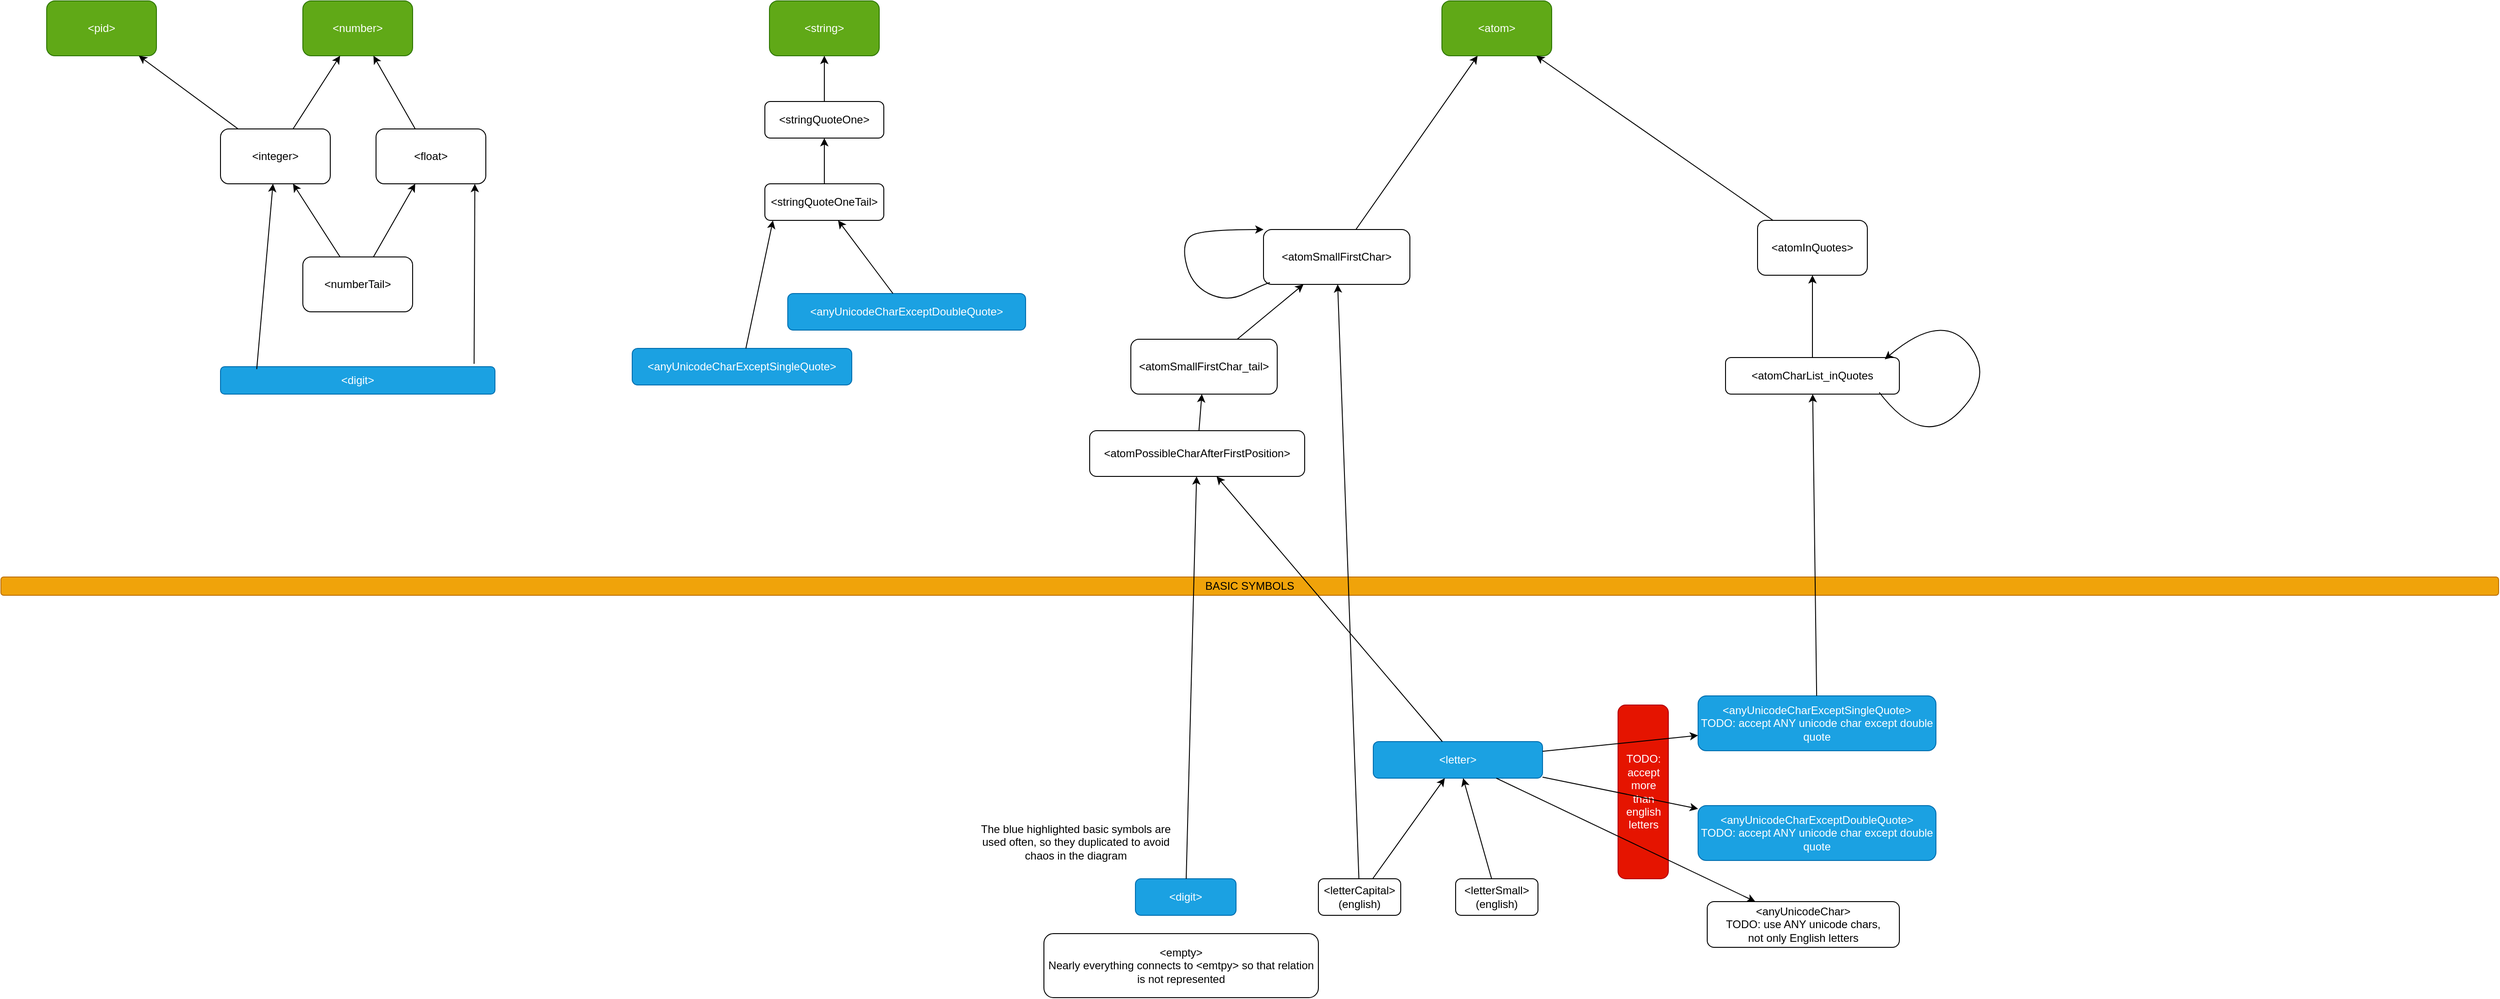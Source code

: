 <mxfile version="27.0.9">
  <diagram name="Page-1" id="gOBfrfqAxr7Yk2jaT-1e">
    <mxGraphModel dx="3917" dy="2564" grid="1" gridSize="10" guides="1" tooltips="1" connect="1" arrows="1" fold="1" page="1" pageScale="1" pageWidth="850" pageHeight="1100" math="0" shadow="0">
      <root>
        <mxCell id="0" />
        <mxCell id="1" parent="0" />
        <mxCell id="SGOabfZ179OGN8gNY-lS-15" value="TODO:&lt;br&gt;accept more than english letters" style="rounded=1;whiteSpace=wrap;html=1;fillColor=#e51400;fontColor=#ffffff;strokeColor=#B20000;" parent="1" vertex="1">
          <mxGeometry x="117.5" y="660" width="55" height="190" as="geometry" />
        </mxCell>
        <mxCell id="SGOabfZ179OGN8gNY-lS-1" value="&amp;lt;empty&amp;gt;&lt;div&gt;Nearly everything connects to &amp;lt;emtpy&amp;gt; so that relation is not represented&lt;/div&gt;" style="rounded=1;whiteSpace=wrap;html=1;" parent="1" vertex="1">
          <mxGeometry x="-510" y="910" width="300" height="70" as="geometry" />
        </mxCell>
        <mxCell id="SGOabfZ179OGN8gNY-lS-2" value="BASIC SYMBOLS" style="rounded=1;whiteSpace=wrap;html=1;fillColor=#f0a30a;fontColor=#000000;strokeColor=#BD7000;" parent="1" vertex="1">
          <mxGeometry x="-1650" y="520" width="2730" height="20" as="geometry" />
        </mxCell>
        <mxCell id="SGOabfZ179OGN8gNY-lS-3" value="&amp;lt;digit&amp;gt;" style="rounded=1;whiteSpace=wrap;html=1;fillColor=#1ba1e2;fontColor=#ffffff;strokeColor=#006EAF;" parent="1" vertex="1">
          <mxGeometry x="-410" y="850" width="110" height="40" as="geometry" />
        </mxCell>
        <mxCell id="SGOabfZ179OGN8gNY-lS-4" value="&amp;lt;letter&amp;gt;" style="rounded=1;whiteSpace=wrap;html=1;fillColor=#1ba1e2;fontColor=#ffffff;strokeColor=#006EAF;" parent="1" vertex="1">
          <mxGeometry x="-150" y="700" width="185" height="40" as="geometry" />
        </mxCell>
        <mxCell id="SGOabfZ179OGN8gNY-lS-6" value="&amp;lt;letterCapital&amp;gt;&lt;div&gt;(english)&lt;/div&gt;" style="rounded=1;whiteSpace=wrap;html=1;" parent="1" vertex="1">
          <mxGeometry x="-210" y="850" width="90" height="40" as="geometry" />
        </mxCell>
        <mxCell id="SGOabfZ179OGN8gNY-lS-7" value="&amp;lt;letterSmall&amp;gt;&lt;div&gt;(english)&lt;/div&gt;" style="rounded=1;whiteSpace=wrap;html=1;" parent="1" vertex="1">
          <mxGeometry x="-60" y="850" width="90" height="40" as="geometry" />
        </mxCell>
        <mxCell id="SGOabfZ179OGN8gNY-lS-8" value="" style="endArrow=classic;html=1;rounded=0;" parent="1" source="SGOabfZ179OGN8gNY-lS-6" target="SGOabfZ179OGN8gNY-lS-4" edge="1">
          <mxGeometry width="50" height="50" relative="1" as="geometry">
            <mxPoint x="-315" y="1140" as="sourcePoint" />
            <mxPoint x="-265" y="1090" as="targetPoint" />
          </mxGeometry>
        </mxCell>
        <mxCell id="SGOabfZ179OGN8gNY-lS-9" value="" style="endArrow=classic;html=1;rounded=0;" parent="1" source="SGOabfZ179OGN8gNY-lS-7" target="SGOabfZ179OGN8gNY-lS-4" edge="1">
          <mxGeometry width="50" height="50" relative="1" as="geometry">
            <mxPoint x="215" y="1060" as="sourcePoint" />
            <mxPoint x="259" y="990" as="targetPoint" />
          </mxGeometry>
        </mxCell>
        <mxCell id="SGOabfZ179OGN8gNY-lS-11" value="&amp;lt;anyUnicodeChar&amp;gt;&lt;div&gt;TODO: use ANY unicode chars,&lt;/div&gt;&lt;div&gt;not only English letters&lt;/div&gt;" style="rounded=1;whiteSpace=wrap;html=1;" parent="1" vertex="1">
          <mxGeometry x="215" y="875" width="210" height="50" as="geometry" />
        </mxCell>
        <mxCell id="SGOabfZ179OGN8gNY-lS-12" value="" style="endArrow=classic;html=1;rounded=0;" parent="1" source="SGOabfZ179OGN8gNY-lS-4" target="SGOabfZ179OGN8gNY-lS-11" edge="1">
          <mxGeometry width="50" height="50" relative="1" as="geometry">
            <mxPoint x="305" y="930" as="sourcePoint" />
            <mxPoint x="355" y="880" as="targetPoint" />
          </mxGeometry>
        </mxCell>
        <mxCell id="SGOabfZ179OGN8gNY-lS-13" value="&amp;lt;anyUnicodeCharExceptDoubleQuote&amp;gt;&lt;div&gt;TODO: accept ANY unicode char except double quote&lt;/div&gt;" style="rounded=1;whiteSpace=wrap;html=1;fillColor=#1ba1e2;fontColor=#ffffff;strokeColor=#006EAF;" parent="1" vertex="1">
          <mxGeometry x="205" y="770" width="260" height="60" as="geometry" />
        </mxCell>
        <mxCell id="SGOabfZ179OGN8gNY-lS-14" value="" style="endArrow=classic;html=1;rounded=0;" parent="1" source="SGOabfZ179OGN8gNY-lS-4" target="SGOabfZ179OGN8gNY-lS-13" edge="1">
          <mxGeometry width="50" height="50" relative="1" as="geometry">
            <mxPoint x="-95" y="890" as="sourcePoint" />
            <mxPoint x="-45" y="840" as="targetPoint" />
          </mxGeometry>
        </mxCell>
        <mxCell id="SGOabfZ179OGN8gNY-lS-16" value="&amp;lt;anyUnicodeCharExceptSingleQuote&amp;gt;&lt;div&gt;TODO: accept ANY unicode char except double quote&lt;/div&gt;" style="rounded=1;whiteSpace=wrap;html=1;fillColor=#1ba1e2;fontColor=#ffffff;strokeColor=#006EAF;" parent="1" vertex="1">
          <mxGeometry x="205" y="650" width="260" height="60" as="geometry" />
        </mxCell>
        <mxCell id="SGOabfZ179OGN8gNY-lS-17" value="" style="endArrow=classic;html=1;rounded=0;" parent="1" source="SGOabfZ179OGN8gNY-lS-4" target="SGOabfZ179OGN8gNY-lS-16" edge="1">
          <mxGeometry width="50" height="50" relative="1" as="geometry">
            <mxPoint x="-245" y="880" as="sourcePoint" />
            <mxPoint x="-195" y="830" as="targetPoint" />
          </mxGeometry>
        </mxCell>
        <mxCell id="SGOabfZ179OGN8gNY-lS-19" value="&amp;lt;atomCharList_inQuotes" style="rounded=1;whiteSpace=wrap;html=1;" parent="1" vertex="1">
          <mxGeometry x="235" y="280" width="190" height="40" as="geometry" />
        </mxCell>
        <mxCell id="SGOabfZ179OGN8gNY-lS-20" value="" style="endArrow=classic;html=1;rounded=0;" parent="1" source="SGOabfZ179OGN8gNY-lS-16" target="SGOabfZ179OGN8gNY-lS-19" edge="1">
          <mxGeometry width="50" height="50" relative="1" as="geometry">
            <mxPoint x="160" y="460" as="sourcePoint" />
            <mxPoint x="210" y="410" as="targetPoint" />
          </mxGeometry>
        </mxCell>
        <mxCell id="SGOabfZ179OGN8gNY-lS-23" value="" style="curved=1;endArrow=classic;html=1;rounded=0;entryX=0.916;entryY=0.05;entryDx=0;entryDy=0;entryPerimeter=0;exitX=0.884;exitY=0.95;exitDx=0;exitDy=0;exitPerimeter=0;" parent="1" source="SGOabfZ179OGN8gNY-lS-19" target="SGOabfZ179OGN8gNY-lS-19" edge="1">
          <mxGeometry width="50" height="50" relative="1" as="geometry">
            <mxPoint x="640" y="290" as="sourcePoint" />
            <mxPoint x="690" y="240" as="targetPoint" />
            <Array as="points">
              <mxPoint x="450" y="380" />
              <mxPoint x="530" y="300" />
              <mxPoint x="470" y="230" />
            </Array>
          </mxGeometry>
        </mxCell>
        <mxCell id="SGOabfZ179OGN8gNY-lS-24" value="&amp;lt;atomInQuotes&amp;gt;" style="rounded=1;whiteSpace=wrap;html=1;" parent="1" vertex="1">
          <mxGeometry x="270" y="130" width="120" height="60" as="geometry" />
        </mxCell>
        <mxCell id="SGOabfZ179OGN8gNY-lS-25" value="" style="endArrow=classic;html=1;rounded=0;" parent="1" source="SGOabfZ179OGN8gNY-lS-19" target="SGOabfZ179OGN8gNY-lS-24" edge="1">
          <mxGeometry width="50" height="50" relative="1" as="geometry">
            <mxPoint x="10" y="340" as="sourcePoint" />
            <mxPoint x="60" y="290" as="targetPoint" />
          </mxGeometry>
        </mxCell>
        <mxCell id="SGOabfZ179OGN8gNY-lS-26" value="&amp;lt;atom&amp;gt;" style="rounded=1;whiteSpace=wrap;html=1;fillColor=#60a917;fontColor=#ffffff;strokeColor=#2D7600;" parent="1" vertex="1">
          <mxGeometry x="-75" y="-110" width="120" height="60" as="geometry" />
        </mxCell>
        <mxCell id="SGOabfZ179OGN8gNY-lS-27" value="" style="endArrow=classic;html=1;rounded=0;" parent="1" source="SGOabfZ179OGN8gNY-lS-24" target="SGOabfZ179OGN8gNY-lS-26" edge="1">
          <mxGeometry width="50" height="50" relative="1" as="geometry">
            <mxPoint x="70" y="170" as="sourcePoint" />
            <mxPoint x="120" y="120" as="targetPoint" />
          </mxGeometry>
        </mxCell>
        <mxCell id="ER0tZPs52KVBfAyPojYZ-1" value="&amp;lt;atomSmallFirstChar&amp;gt;" style="rounded=1;whiteSpace=wrap;html=1;" vertex="1" parent="1">
          <mxGeometry x="-270" y="140" width="160" height="60" as="geometry" />
        </mxCell>
        <mxCell id="ER0tZPs52KVBfAyPojYZ-2" value="" style="endArrow=classic;html=1;rounded=0;" edge="1" parent="1" source="SGOabfZ179OGN8gNY-lS-6" target="ER0tZPs52KVBfAyPojYZ-1">
          <mxGeometry width="50" height="50" relative="1" as="geometry">
            <mxPoint x="-240" y="750" as="sourcePoint" />
            <mxPoint x="-240" y="370" as="targetPoint" />
          </mxGeometry>
        </mxCell>
        <mxCell id="ER0tZPs52KVBfAyPojYZ-3" value="" style="endArrow=classic;html=1;rounded=0;" edge="1" parent="1" source="ER0tZPs52KVBfAyPojYZ-1" target="SGOabfZ179OGN8gNY-lS-26">
          <mxGeometry width="50" height="50" relative="1" as="geometry">
            <mxPoint x="-200" y="30" as="sourcePoint" />
            <mxPoint x="-440" y="70" as="targetPoint" />
          </mxGeometry>
        </mxCell>
        <mxCell id="ER0tZPs52KVBfAyPojYZ-6" value="" style="curved=1;endArrow=classic;html=1;rounded=0;entryX=0;entryY=0;entryDx=0;entryDy=0;exitX=0.044;exitY=0.967;exitDx=0;exitDy=0;exitPerimeter=0;" edge="1" parent="1" source="ER0tZPs52KVBfAyPojYZ-1" target="ER0tZPs52KVBfAyPojYZ-1">
          <mxGeometry width="50" height="50" relative="1" as="geometry">
            <mxPoint x="-310" y="280" as="sourcePoint" />
            <mxPoint x="-260" y="230" as="targetPoint" />
            <Array as="points">
              <mxPoint x="-270" y="200" />
              <mxPoint x="-310" y="220" />
              <mxPoint x="-350" y="200" />
              <mxPoint x="-360" y="150" />
              <mxPoint x="-330" y="140" />
            </Array>
          </mxGeometry>
        </mxCell>
        <mxCell id="ER0tZPs52KVBfAyPojYZ-8" value="&amp;lt;atomSmallFirstChar_tail&amp;gt;" style="rounded=1;whiteSpace=wrap;html=1;" vertex="1" parent="1">
          <mxGeometry x="-415" y="260" width="160" height="60" as="geometry" />
        </mxCell>
        <mxCell id="ER0tZPs52KVBfAyPojYZ-9" value="" style="endArrow=classic;html=1;rounded=0;" edge="1" parent="1" source="ER0tZPs52KVBfAyPojYZ-8" target="ER0tZPs52KVBfAyPojYZ-1">
          <mxGeometry width="50" height="50" relative="1" as="geometry">
            <mxPoint x="-450" y="300" as="sourcePoint" />
            <mxPoint x="-400" y="250" as="targetPoint" />
          </mxGeometry>
        </mxCell>
        <mxCell id="ER0tZPs52KVBfAyPojYZ-10" value="&amp;lt;atomPossibleCharAfterFirstPosition&amp;gt;" style="rounded=1;whiteSpace=wrap;html=1;" vertex="1" parent="1">
          <mxGeometry x="-460" y="360" width="235" height="50" as="geometry" />
        </mxCell>
        <mxCell id="ER0tZPs52KVBfAyPojYZ-11" value="" style="endArrow=classic;html=1;rounded=0;" edge="1" parent="1" source="ER0tZPs52KVBfAyPojYZ-10" target="ER0tZPs52KVBfAyPojYZ-8">
          <mxGeometry width="50" height="50" relative="1" as="geometry">
            <mxPoint x="-570" y="300" as="sourcePoint" />
            <mxPoint x="-520" y="250" as="targetPoint" />
          </mxGeometry>
        </mxCell>
        <mxCell id="ER0tZPs52KVBfAyPojYZ-14" value="" style="endArrow=classic;html=1;rounded=0;" edge="1" parent="1" source="SGOabfZ179OGN8gNY-lS-3" target="ER0tZPs52KVBfAyPojYZ-10">
          <mxGeometry width="50" height="50" relative="1" as="geometry">
            <mxPoint x="-410" y="790" as="sourcePoint" />
            <mxPoint x="-360" y="740" as="targetPoint" />
          </mxGeometry>
        </mxCell>
        <mxCell id="ER0tZPs52KVBfAyPojYZ-15" value="" style="endArrow=classic;html=1;rounded=0;" edge="1" parent="1" source="SGOabfZ179OGN8gNY-lS-4" target="ER0tZPs52KVBfAyPojYZ-10">
          <mxGeometry width="50" height="50" relative="1" as="geometry">
            <mxPoint x="-220" y="800" as="sourcePoint" />
            <mxPoint x="-170" y="750" as="targetPoint" />
          </mxGeometry>
        </mxCell>
        <mxCell id="ER0tZPs52KVBfAyPojYZ-16" value="&amp;lt;string&amp;gt;" style="rounded=1;whiteSpace=wrap;html=1;fillColor=#60a917;fontColor=#ffffff;strokeColor=#2D7600;" vertex="1" parent="1">
          <mxGeometry x="-810" y="-110" width="120" height="60" as="geometry" />
        </mxCell>
        <mxCell id="ER0tZPs52KVBfAyPojYZ-18" value="&amp;lt;stringQuoteOne&amp;gt;" style="rounded=1;whiteSpace=wrap;html=1;" vertex="1" parent="1">
          <mxGeometry x="-815" width="130" height="40" as="geometry" />
        </mxCell>
        <mxCell id="ER0tZPs52KVBfAyPojYZ-19" value="&amp;lt;stringQuoteOneTail&amp;gt;" style="rounded=1;whiteSpace=wrap;html=1;" vertex="1" parent="1">
          <mxGeometry x="-815" y="90" width="130" height="40" as="geometry" />
        </mxCell>
        <mxCell id="ER0tZPs52KVBfAyPojYZ-20" value="" style="endArrow=classic;html=1;rounded=0;" edge="1" parent="1" source="ER0tZPs52KVBfAyPojYZ-18" target="ER0tZPs52KVBfAyPojYZ-16">
          <mxGeometry width="50" height="50" relative="1" as="geometry">
            <mxPoint x="-710" y="260" as="sourcePoint" />
            <mxPoint x="-660" y="210" as="targetPoint" />
          </mxGeometry>
        </mxCell>
        <mxCell id="ER0tZPs52KVBfAyPojYZ-21" value="" style="endArrow=classic;html=1;rounded=0;" edge="1" parent="1" source="ER0tZPs52KVBfAyPojYZ-19" target="ER0tZPs52KVBfAyPojYZ-18">
          <mxGeometry width="50" height="50" relative="1" as="geometry">
            <mxPoint x="-750" y="350" as="sourcePoint" />
            <mxPoint x="-700" y="300" as="targetPoint" />
          </mxGeometry>
        </mxCell>
        <mxCell id="ER0tZPs52KVBfAyPojYZ-22" value="&amp;lt;anyUnicodeCharExceptSingleQuote&amp;gt;" style="rounded=1;whiteSpace=wrap;html=1;fillColor=#1ba1e2;fontColor=#ffffff;strokeColor=#006EAF;" vertex="1" parent="1">
          <mxGeometry x="-960" y="270" width="240" height="40" as="geometry" />
        </mxCell>
        <mxCell id="ER0tZPs52KVBfAyPojYZ-23" value="&amp;lt;anyUnicodeCharExceptDoubleQuote&amp;gt;" style="rounded=1;whiteSpace=wrap;html=1;fillColor=#1ba1e2;fontColor=#ffffff;strokeColor=#006EAF;" vertex="1" parent="1">
          <mxGeometry x="-790" y="210" width="260" height="40" as="geometry" />
        </mxCell>
        <mxCell id="ER0tZPs52KVBfAyPojYZ-24" value="" style="endArrow=classic;html=1;rounded=0;entryX=0.068;entryY=1.004;entryDx=0;entryDy=0;entryPerimeter=0;" edge="1" parent="1" source="ER0tZPs52KVBfAyPojYZ-22" target="ER0tZPs52KVBfAyPojYZ-19">
          <mxGeometry width="50" height="50" relative="1" as="geometry">
            <mxPoint x="-870" y="240" as="sourcePoint" />
            <mxPoint x="-820" y="190" as="targetPoint" />
          </mxGeometry>
        </mxCell>
        <mxCell id="ER0tZPs52KVBfAyPojYZ-25" value="" style="endArrow=classic;html=1;rounded=0;" edge="1" parent="1" source="ER0tZPs52KVBfAyPojYZ-23" target="ER0tZPs52KVBfAyPojYZ-19">
          <mxGeometry width="50" height="50" relative="1" as="geometry">
            <mxPoint x="-1200" y="260" as="sourcePoint" />
            <mxPoint x="-1150" y="210" as="targetPoint" />
          </mxGeometry>
        </mxCell>
        <mxCell id="ER0tZPs52KVBfAyPojYZ-26" value="&amp;lt;number&amp;gt;" style="rounded=1;whiteSpace=wrap;html=1;fillColor=#60a917;fontColor=#ffffff;strokeColor=#2D7600;" vertex="1" parent="1">
          <mxGeometry x="-1320" y="-110" width="120" height="60" as="geometry" />
        </mxCell>
        <mxCell id="ER0tZPs52KVBfAyPojYZ-27" value="&amp;lt;integer&amp;gt;" style="rounded=1;whiteSpace=wrap;html=1;" vertex="1" parent="1">
          <mxGeometry x="-1410" y="30" width="120" height="60" as="geometry" />
        </mxCell>
        <mxCell id="ER0tZPs52KVBfAyPojYZ-28" value="&amp;lt;float&amp;gt;" style="rounded=1;whiteSpace=wrap;html=1;" vertex="1" parent="1">
          <mxGeometry x="-1240" y="30" width="120" height="60" as="geometry" />
        </mxCell>
        <mxCell id="ER0tZPs52KVBfAyPojYZ-29" value="&amp;lt;digit&amp;gt;" style="rounded=1;whiteSpace=wrap;html=1;fillColor=#1ba1e2;fontColor=#ffffff;strokeColor=#006EAF;" vertex="1" parent="1">
          <mxGeometry x="-1410" y="290" width="300" height="30" as="geometry" />
        </mxCell>
        <mxCell id="ER0tZPs52KVBfAyPojYZ-31" value="&amp;lt;numberTail&amp;gt;" style="rounded=1;whiteSpace=wrap;html=1;" vertex="1" parent="1">
          <mxGeometry x="-1320" y="170" width="120" height="60" as="geometry" />
        </mxCell>
        <mxCell id="ER0tZPs52KVBfAyPojYZ-32" value="" style="endArrow=classic;html=1;rounded=0;" edge="1" parent="1" source="ER0tZPs52KVBfAyPojYZ-31" target="ER0tZPs52KVBfAyPojYZ-27">
          <mxGeometry width="50" height="50" relative="1" as="geometry">
            <mxPoint x="-1290" y="310" as="sourcePoint" />
            <mxPoint x="-1240" y="260" as="targetPoint" />
          </mxGeometry>
        </mxCell>
        <mxCell id="ER0tZPs52KVBfAyPojYZ-33" value="" style="endArrow=classic;html=1;rounded=0;" edge="1" parent="1" source="ER0tZPs52KVBfAyPojYZ-31" target="ER0tZPs52KVBfAyPojYZ-28">
          <mxGeometry width="50" height="50" relative="1" as="geometry">
            <mxPoint x="-1260" y="320" as="sourcePoint" />
            <mxPoint x="-1210" y="270" as="targetPoint" />
          </mxGeometry>
        </mxCell>
        <mxCell id="ER0tZPs52KVBfAyPojYZ-34" value="" style="endArrow=classic;html=1;rounded=0;" edge="1" parent="1" source="ER0tZPs52KVBfAyPojYZ-27" target="ER0tZPs52KVBfAyPojYZ-26">
          <mxGeometry width="50" height="50" relative="1" as="geometry">
            <mxPoint x="-1430" y="-10" as="sourcePoint" />
            <mxPoint x="-1380" y="-60" as="targetPoint" />
          </mxGeometry>
        </mxCell>
        <mxCell id="ER0tZPs52KVBfAyPojYZ-35" value="" style="endArrow=classic;html=1;rounded=0;" edge="1" parent="1" source="ER0tZPs52KVBfAyPojYZ-28" target="ER0tZPs52KVBfAyPojYZ-26">
          <mxGeometry width="50" height="50" relative="1" as="geometry">
            <mxPoint x="-1450" y="-10" as="sourcePoint" />
            <mxPoint x="-1400" y="-60" as="targetPoint" />
          </mxGeometry>
        </mxCell>
        <mxCell id="ER0tZPs52KVBfAyPojYZ-36" value="" style="endArrow=classic;html=1;rounded=0;exitX=0.132;exitY=0.089;exitDx=0;exitDy=0;exitPerimeter=0;" edge="1" parent="1" source="ER0tZPs52KVBfAyPojYZ-29" target="ER0tZPs52KVBfAyPojYZ-27">
          <mxGeometry width="50" height="50" relative="1" as="geometry">
            <mxPoint x="-1430" y="240" as="sourcePoint" />
            <mxPoint x="-1380" y="190" as="targetPoint" />
          </mxGeometry>
        </mxCell>
        <mxCell id="ER0tZPs52KVBfAyPojYZ-37" value="" style="endArrow=classic;html=1;rounded=0;entryX=0.9;entryY=1.003;entryDx=0;entryDy=0;entryPerimeter=0;exitX=0.924;exitY=-0.106;exitDx=0;exitDy=0;exitPerimeter=0;" edge="1" parent="1" source="ER0tZPs52KVBfAyPojYZ-29" target="ER0tZPs52KVBfAyPojYZ-28">
          <mxGeometry width="50" height="50" relative="1" as="geometry">
            <mxPoint x="-1110" y="240" as="sourcePoint" />
            <mxPoint x="-1060" y="190" as="targetPoint" />
          </mxGeometry>
        </mxCell>
        <mxCell id="ER0tZPs52KVBfAyPojYZ-38" value="&amp;lt;pid&amp;gt;" style="rounded=1;whiteSpace=wrap;html=1;fillColor=#60a917;fontColor=#ffffff;strokeColor=#2D7600;" vertex="1" parent="1">
          <mxGeometry x="-1600" y="-110" width="120" height="60" as="geometry" />
        </mxCell>
        <mxCell id="ER0tZPs52KVBfAyPojYZ-39" value="" style="endArrow=classic;html=1;rounded=0;" edge="1" parent="1" source="ER0tZPs52KVBfAyPojYZ-27" target="ER0tZPs52KVBfAyPojYZ-38">
          <mxGeometry width="50" height="50" relative="1" as="geometry">
            <mxPoint x="-1530" y="90" as="sourcePoint" />
            <mxPoint x="-1480" y="40" as="targetPoint" />
          </mxGeometry>
        </mxCell>
        <mxCell id="ER0tZPs52KVBfAyPojYZ-40" value="The blue highlighted basic symbols are used often, so they duplicated to avoid chaos in the diagram" style="text;html=1;align=center;verticalAlign=middle;whiteSpace=wrap;rounded=0;" vertex="1" parent="1">
          <mxGeometry x="-590" y="760" width="230" height="100" as="geometry" />
        </mxCell>
      </root>
    </mxGraphModel>
  </diagram>
</mxfile>
